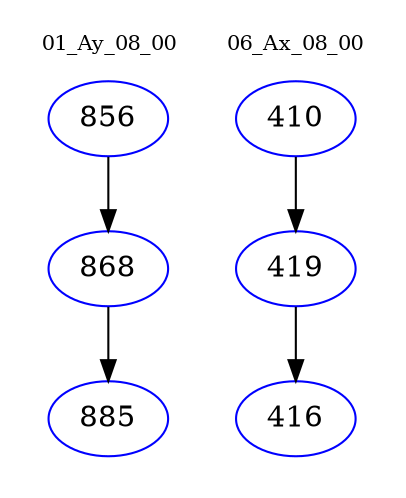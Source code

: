 digraph{
subgraph cluster_0 {
color = white
label = "01_Ay_08_00";
fontsize=10;
T0_856 [label="856", color="blue"]
T0_856 -> T0_868 [color="black"]
T0_868 [label="868", color="blue"]
T0_868 -> T0_885 [color="black"]
T0_885 [label="885", color="blue"]
}
subgraph cluster_1 {
color = white
label = "06_Ax_08_00";
fontsize=10;
T1_410 [label="410", color="blue"]
T1_410 -> T1_419 [color="black"]
T1_419 [label="419", color="blue"]
T1_419 -> T1_416 [color="black"]
T1_416 [label="416", color="blue"]
}
}
